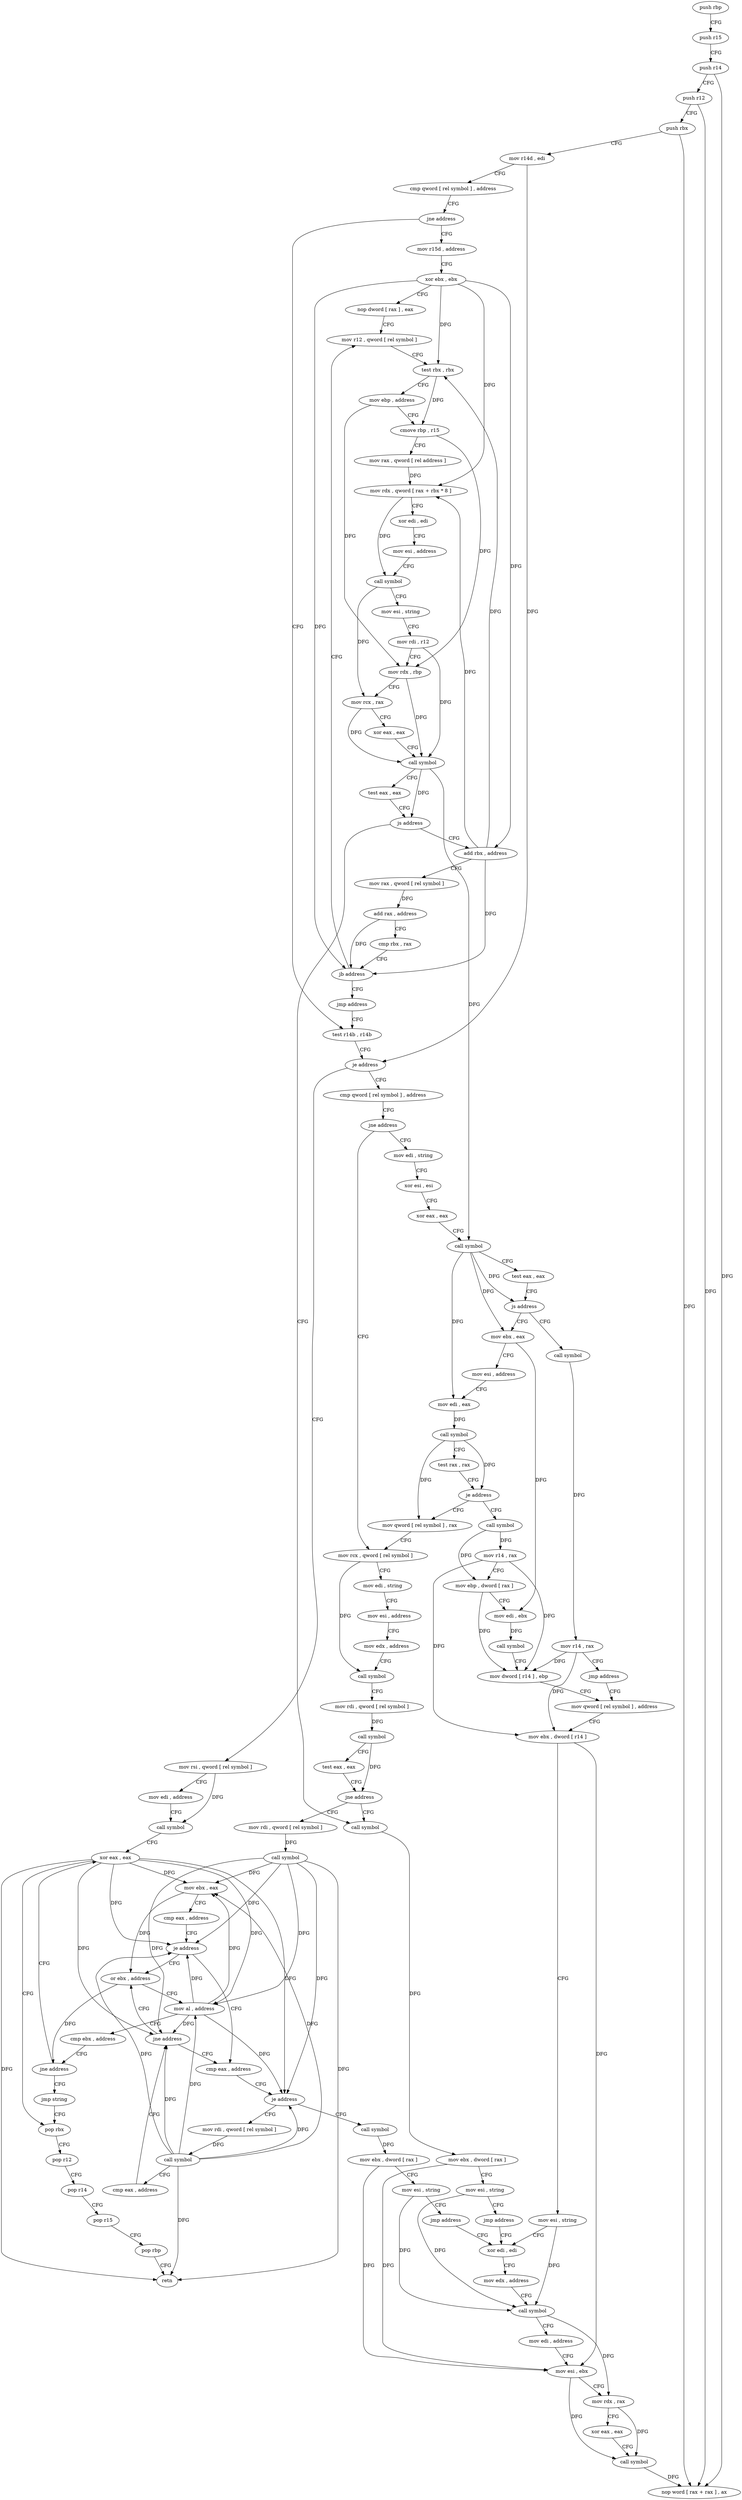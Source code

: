 digraph "func" {
"4211792" [label = "push rbp" ]
"4211793" [label = "push r15" ]
"4211795" [label = "push r14" ]
"4211797" [label = "push r12" ]
"4211799" [label = "push rbx" ]
"4211800" [label = "mov r14d , edi" ]
"4211803" [label = "cmp qword [ rel symbol ] , address" ]
"4211811" [label = "jne address" ]
"4212020" [label = "mov r15d , address" ]
"4211817" [label = "test r14b , r14b" ]
"4212026" [label = "xor ebx , ebx" ]
"4212028" [label = "nop dword [ rax ] , eax" ]
"4212032" [label = "mov r12 , qword [ rel symbol ]" ]
"4211820" [label = "je address" ]
"4211992" [label = "mov rsi , qword [ rel symbol ]" ]
"4211826" [label = "cmp qword [ rel symbol ] , address" ]
"4212124" [label = "call symbol" ]
"4212129" [label = "mov ebx , dword [ rax ]" ]
"4212131" [label = "mov esi , string" ]
"4212136" [label = "jmp address" ]
"4212201" [label = "xor edi , edi" ]
"4212099" [label = "add rbx , address" ]
"4212103" [label = "mov rax , qword [ rel symbol ]" ]
"4212110" [label = "add rax , address" ]
"4212114" [label = "cmp rbx , rax" ]
"4212117" [label = "jb address" ]
"4212119" [label = "jmp address" ]
"4211999" [label = "mov edi , address" ]
"4212004" [label = "call symbol" ]
"4212009" [label = "xor eax , eax" ]
"4211834" [label = "jne address" ]
"4211888" [label = "mov rcx , qword [ rel symbol ]" ]
"4211836" [label = "mov edi , string" ]
"4212203" [label = "mov edx , address" ]
"4212208" [label = "call symbol" ]
"4212213" [label = "mov edi , address" ]
"4212218" [label = "mov esi , ebx" ]
"4212220" [label = "mov rdx , rax" ]
"4212223" [label = "xor eax , eax" ]
"4212225" [label = "call symbol" ]
"4212230" [label = "nop word [ rax + rax ] , ax" ]
"4212039" [label = "test rbx , rbx" ]
"4212042" [label = "mov ebp , address" ]
"4212047" [label = "cmove rbp , r15" ]
"4212051" [label = "mov rax , qword [ rel address ]" ]
"4212058" [label = "mov rdx , qword [ rax + rbx * 8 ]" ]
"4212062" [label = "xor edi , edi" ]
"4212064" [label = "mov esi , address" ]
"4212069" [label = "call symbol" ]
"4212074" [label = "mov esi , string" ]
"4212079" [label = "mov rdi , r12" ]
"4212082" [label = "mov rdx , rbp" ]
"4212085" [label = "mov rcx , rax" ]
"4212088" [label = "xor eax , eax" ]
"4212090" [label = "call symbol" ]
"4212095" [label = "test eax , eax" ]
"4212097" [label = "js address" ]
"4211895" [label = "mov edi , string" ]
"4211900" [label = "mov esi , address" ]
"4211905" [label = "mov edx , address" ]
"4211910" [label = "call symbol" ]
"4211915" [label = "mov rdi , qword [ rel symbol ]" ]
"4211922" [label = "call symbol" ]
"4211927" [label = "test eax , eax" ]
"4211929" [label = "jne address" ]
"4211935" [label = "mov rdi , qword [ rel symbol ]" ]
"4211841" [label = "xor esi , esi" ]
"4211843" [label = "xor eax , eax" ]
"4211845" [label = "call symbol" ]
"4211850" [label = "test eax , eax" ]
"4211852" [label = "js address" ]
"4212152" [label = "call symbol" ]
"4211858" [label = "mov ebx , eax" ]
"4211942" [label = "call symbol" ]
"4211947" [label = "mov ebx , eax" ]
"4211949" [label = "cmp eax , address" ]
"4211952" [label = "je address" ]
"4211980" [label = "or ebx , address" ]
"4211954" [label = "cmp eax , address" ]
"4212157" [label = "mov r14 , rax" ]
"4212160" [label = "jmp address" ]
"4212182" [label = "mov qword [ rel symbol ] , address" ]
"4211860" [label = "mov esi , address" ]
"4211865" [label = "mov edi , eax" ]
"4211867" [label = "call symbol" ]
"4211872" [label = "test rax , rax" ]
"4211875" [label = "je address" ]
"4212162" [label = "call symbol" ]
"4211881" [label = "mov qword [ rel symbol ] , rax" ]
"4211983" [label = "mov al , address" ]
"4211985" [label = "cmp ebx , address" ]
"4211988" [label = "jne address" ]
"4211990" [label = "jmp string" ]
"4211957" [label = "je address" ]
"4212138" [label = "call symbol" ]
"4211963" [label = "mov rdi , qword [ rel symbol ]" ]
"4212193" [label = "mov ebx , dword [ r14 ]" ]
"4212196" [label = "mov esi , string" ]
"4212167" [label = "mov r14 , rax" ]
"4212170" [label = "mov ebp , dword [ rax ]" ]
"4212172" [label = "mov edi , ebx" ]
"4212174" [label = "call symbol" ]
"4212179" [label = "mov dword [ r14 ] , ebp" ]
"4212011" [label = "pop rbx" ]
"4212143" [label = "mov ebx , dword [ rax ]" ]
"4212145" [label = "mov esi , string" ]
"4212150" [label = "jmp address" ]
"4211970" [label = "call symbol" ]
"4211975" [label = "cmp eax , address" ]
"4211978" [label = "jne address" ]
"4212012" [label = "pop r12" ]
"4212014" [label = "pop r14" ]
"4212016" [label = "pop r15" ]
"4212018" [label = "pop rbp" ]
"4212019" [label = "retn" ]
"4211792" -> "4211793" [ label = "CFG" ]
"4211793" -> "4211795" [ label = "CFG" ]
"4211795" -> "4211797" [ label = "CFG" ]
"4211795" -> "4212230" [ label = "DFG" ]
"4211797" -> "4211799" [ label = "CFG" ]
"4211797" -> "4212230" [ label = "DFG" ]
"4211799" -> "4211800" [ label = "CFG" ]
"4211799" -> "4212230" [ label = "DFG" ]
"4211800" -> "4211803" [ label = "CFG" ]
"4211800" -> "4211820" [ label = "DFG" ]
"4211803" -> "4211811" [ label = "CFG" ]
"4211811" -> "4212020" [ label = "CFG" ]
"4211811" -> "4211817" [ label = "CFG" ]
"4212020" -> "4212026" [ label = "CFG" ]
"4211817" -> "4211820" [ label = "CFG" ]
"4212026" -> "4212028" [ label = "CFG" ]
"4212026" -> "4212039" [ label = "DFG" ]
"4212026" -> "4212058" [ label = "DFG" ]
"4212026" -> "4212099" [ label = "DFG" ]
"4212026" -> "4212117" [ label = "DFG" ]
"4212028" -> "4212032" [ label = "CFG" ]
"4212032" -> "4212039" [ label = "CFG" ]
"4211820" -> "4211992" [ label = "CFG" ]
"4211820" -> "4211826" [ label = "CFG" ]
"4211992" -> "4211999" [ label = "CFG" ]
"4211992" -> "4212004" [ label = "DFG" ]
"4211826" -> "4211834" [ label = "CFG" ]
"4212124" -> "4212129" [ label = "DFG" ]
"4212129" -> "4212131" [ label = "CFG" ]
"4212129" -> "4212218" [ label = "DFG" ]
"4212131" -> "4212136" [ label = "CFG" ]
"4212131" -> "4212208" [ label = "DFG" ]
"4212136" -> "4212201" [ label = "CFG" ]
"4212201" -> "4212203" [ label = "CFG" ]
"4212099" -> "4212103" [ label = "CFG" ]
"4212099" -> "4212039" [ label = "DFG" ]
"4212099" -> "4212058" [ label = "DFG" ]
"4212099" -> "4212117" [ label = "DFG" ]
"4212103" -> "4212110" [ label = "DFG" ]
"4212110" -> "4212114" [ label = "CFG" ]
"4212110" -> "4212117" [ label = "DFG" ]
"4212114" -> "4212117" [ label = "CFG" ]
"4212117" -> "4212032" [ label = "CFG" ]
"4212117" -> "4212119" [ label = "CFG" ]
"4212119" -> "4211817" [ label = "CFG" ]
"4211999" -> "4212004" [ label = "CFG" ]
"4212004" -> "4212009" [ label = "CFG" ]
"4212009" -> "4212011" [ label = "CFG" ]
"4212009" -> "4212019" [ label = "DFG" ]
"4212009" -> "4211947" [ label = "DFG" ]
"4212009" -> "4211952" [ label = "DFG" ]
"4212009" -> "4211983" [ label = "DFG" ]
"4212009" -> "4211957" [ label = "DFG" ]
"4212009" -> "4211978" [ label = "DFG" ]
"4211834" -> "4211888" [ label = "CFG" ]
"4211834" -> "4211836" [ label = "CFG" ]
"4211888" -> "4211895" [ label = "CFG" ]
"4211888" -> "4211910" [ label = "DFG" ]
"4211836" -> "4211841" [ label = "CFG" ]
"4212203" -> "4212208" [ label = "CFG" ]
"4212208" -> "4212213" [ label = "CFG" ]
"4212208" -> "4212220" [ label = "DFG" ]
"4212213" -> "4212218" [ label = "CFG" ]
"4212218" -> "4212220" [ label = "CFG" ]
"4212218" -> "4212225" [ label = "DFG" ]
"4212220" -> "4212223" [ label = "CFG" ]
"4212220" -> "4212225" [ label = "DFG" ]
"4212223" -> "4212225" [ label = "CFG" ]
"4212225" -> "4212230" [ label = "DFG" ]
"4212039" -> "4212042" [ label = "CFG" ]
"4212039" -> "4212047" [ label = "DFG" ]
"4212042" -> "4212047" [ label = "CFG" ]
"4212042" -> "4212082" [ label = "DFG" ]
"4212047" -> "4212051" [ label = "CFG" ]
"4212047" -> "4212082" [ label = "DFG" ]
"4212051" -> "4212058" [ label = "DFG" ]
"4212058" -> "4212062" [ label = "CFG" ]
"4212058" -> "4212069" [ label = "DFG" ]
"4212062" -> "4212064" [ label = "CFG" ]
"4212064" -> "4212069" [ label = "CFG" ]
"4212069" -> "4212074" [ label = "CFG" ]
"4212069" -> "4212085" [ label = "DFG" ]
"4212074" -> "4212079" [ label = "CFG" ]
"4212079" -> "4212082" [ label = "CFG" ]
"4212079" -> "4212090" [ label = "DFG" ]
"4212082" -> "4212085" [ label = "CFG" ]
"4212082" -> "4212090" [ label = "DFG" ]
"4212085" -> "4212088" [ label = "CFG" ]
"4212085" -> "4212090" [ label = "DFG" ]
"4212088" -> "4212090" [ label = "CFG" ]
"4212090" -> "4212095" [ label = "CFG" ]
"4212090" -> "4212097" [ label = "DFG" ]
"4212090" -> "4211845" [ label = "DFG" ]
"4212095" -> "4212097" [ label = "CFG" ]
"4212097" -> "4212124" [ label = "CFG" ]
"4212097" -> "4212099" [ label = "CFG" ]
"4211895" -> "4211900" [ label = "CFG" ]
"4211900" -> "4211905" [ label = "CFG" ]
"4211905" -> "4211910" [ label = "CFG" ]
"4211910" -> "4211915" [ label = "CFG" ]
"4211915" -> "4211922" [ label = "DFG" ]
"4211922" -> "4211927" [ label = "CFG" ]
"4211922" -> "4211929" [ label = "DFG" ]
"4211927" -> "4211929" [ label = "CFG" ]
"4211929" -> "4212124" [ label = "CFG" ]
"4211929" -> "4211935" [ label = "CFG" ]
"4211935" -> "4211942" [ label = "DFG" ]
"4211841" -> "4211843" [ label = "CFG" ]
"4211843" -> "4211845" [ label = "CFG" ]
"4211845" -> "4211850" [ label = "CFG" ]
"4211845" -> "4211852" [ label = "DFG" ]
"4211845" -> "4211858" [ label = "DFG" ]
"4211845" -> "4211865" [ label = "DFG" ]
"4211850" -> "4211852" [ label = "CFG" ]
"4211852" -> "4212152" [ label = "CFG" ]
"4211852" -> "4211858" [ label = "CFG" ]
"4212152" -> "4212157" [ label = "DFG" ]
"4211858" -> "4211860" [ label = "CFG" ]
"4211858" -> "4212172" [ label = "DFG" ]
"4211942" -> "4211947" [ label = "DFG" ]
"4211942" -> "4212019" [ label = "DFG" ]
"4211942" -> "4211952" [ label = "DFG" ]
"4211942" -> "4211983" [ label = "DFG" ]
"4211942" -> "4211957" [ label = "DFG" ]
"4211942" -> "4211978" [ label = "DFG" ]
"4211947" -> "4211949" [ label = "CFG" ]
"4211947" -> "4211980" [ label = "DFG" ]
"4211949" -> "4211952" [ label = "CFG" ]
"4211952" -> "4211980" [ label = "CFG" ]
"4211952" -> "4211954" [ label = "CFG" ]
"4211980" -> "4211983" [ label = "CFG" ]
"4211980" -> "4211988" [ label = "DFG" ]
"4211954" -> "4211957" [ label = "CFG" ]
"4212157" -> "4212160" [ label = "CFG" ]
"4212157" -> "4212193" [ label = "DFG" ]
"4212157" -> "4212179" [ label = "DFG" ]
"4212160" -> "4212182" [ label = "CFG" ]
"4212182" -> "4212193" [ label = "CFG" ]
"4211860" -> "4211865" [ label = "CFG" ]
"4211865" -> "4211867" [ label = "DFG" ]
"4211867" -> "4211872" [ label = "CFG" ]
"4211867" -> "4211875" [ label = "DFG" ]
"4211867" -> "4211881" [ label = "DFG" ]
"4211872" -> "4211875" [ label = "CFG" ]
"4211875" -> "4212162" [ label = "CFG" ]
"4211875" -> "4211881" [ label = "CFG" ]
"4212162" -> "4212167" [ label = "DFG" ]
"4212162" -> "4212170" [ label = "DFG" ]
"4211881" -> "4211888" [ label = "CFG" ]
"4211983" -> "4211985" [ label = "CFG" ]
"4211983" -> "4211947" [ label = "DFG" ]
"4211983" -> "4211952" [ label = "DFG" ]
"4211983" -> "4211957" [ label = "DFG" ]
"4211983" -> "4211978" [ label = "DFG" ]
"4211985" -> "4211988" [ label = "CFG" ]
"4211988" -> "4212009" [ label = "CFG" ]
"4211988" -> "4211990" [ label = "CFG" ]
"4211990" -> "4212011" [ label = "CFG" ]
"4211957" -> "4212138" [ label = "CFG" ]
"4211957" -> "4211963" [ label = "CFG" ]
"4212138" -> "4212143" [ label = "DFG" ]
"4211963" -> "4211970" [ label = "DFG" ]
"4212193" -> "4212196" [ label = "CFG" ]
"4212193" -> "4212218" [ label = "DFG" ]
"4212196" -> "4212201" [ label = "CFG" ]
"4212196" -> "4212208" [ label = "DFG" ]
"4212167" -> "4212170" [ label = "CFG" ]
"4212167" -> "4212193" [ label = "DFG" ]
"4212167" -> "4212179" [ label = "DFG" ]
"4212170" -> "4212172" [ label = "CFG" ]
"4212170" -> "4212179" [ label = "DFG" ]
"4212172" -> "4212174" [ label = "DFG" ]
"4212174" -> "4212179" [ label = "CFG" ]
"4212179" -> "4212182" [ label = "CFG" ]
"4212011" -> "4212012" [ label = "CFG" ]
"4212143" -> "4212145" [ label = "CFG" ]
"4212143" -> "4212218" [ label = "DFG" ]
"4212145" -> "4212150" [ label = "CFG" ]
"4212145" -> "4212208" [ label = "DFG" ]
"4212150" -> "4212201" [ label = "CFG" ]
"4211970" -> "4211975" [ label = "CFG" ]
"4211970" -> "4211947" [ label = "DFG" ]
"4211970" -> "4211952" [ label = "DFG" ]
"4211970" -> "4211983" [ label = "DFG" ]
"4211970" -> "4211957" [ label = "DFG" ]
"4211970" -> "4212019" [ label = "DFG" ]
"4211970" -> "4211978" [ label = "DFG" ]
"4211975" -> "4211978" [ label = "CFG" ]
"4211978" -> "4211954" [ label = "CFG" ]
"4211978" -> "4211980" [ label = "CFG" ]
"4212012" -> "4212014" [ label = "CFG" ]
"4212014" -> "4212016" [ label = "CFG" ]
"4212016" -> "4212018" [ label = "CFG" ]
"4212018" -> "4212019" [ label = "CFG" ]
}
